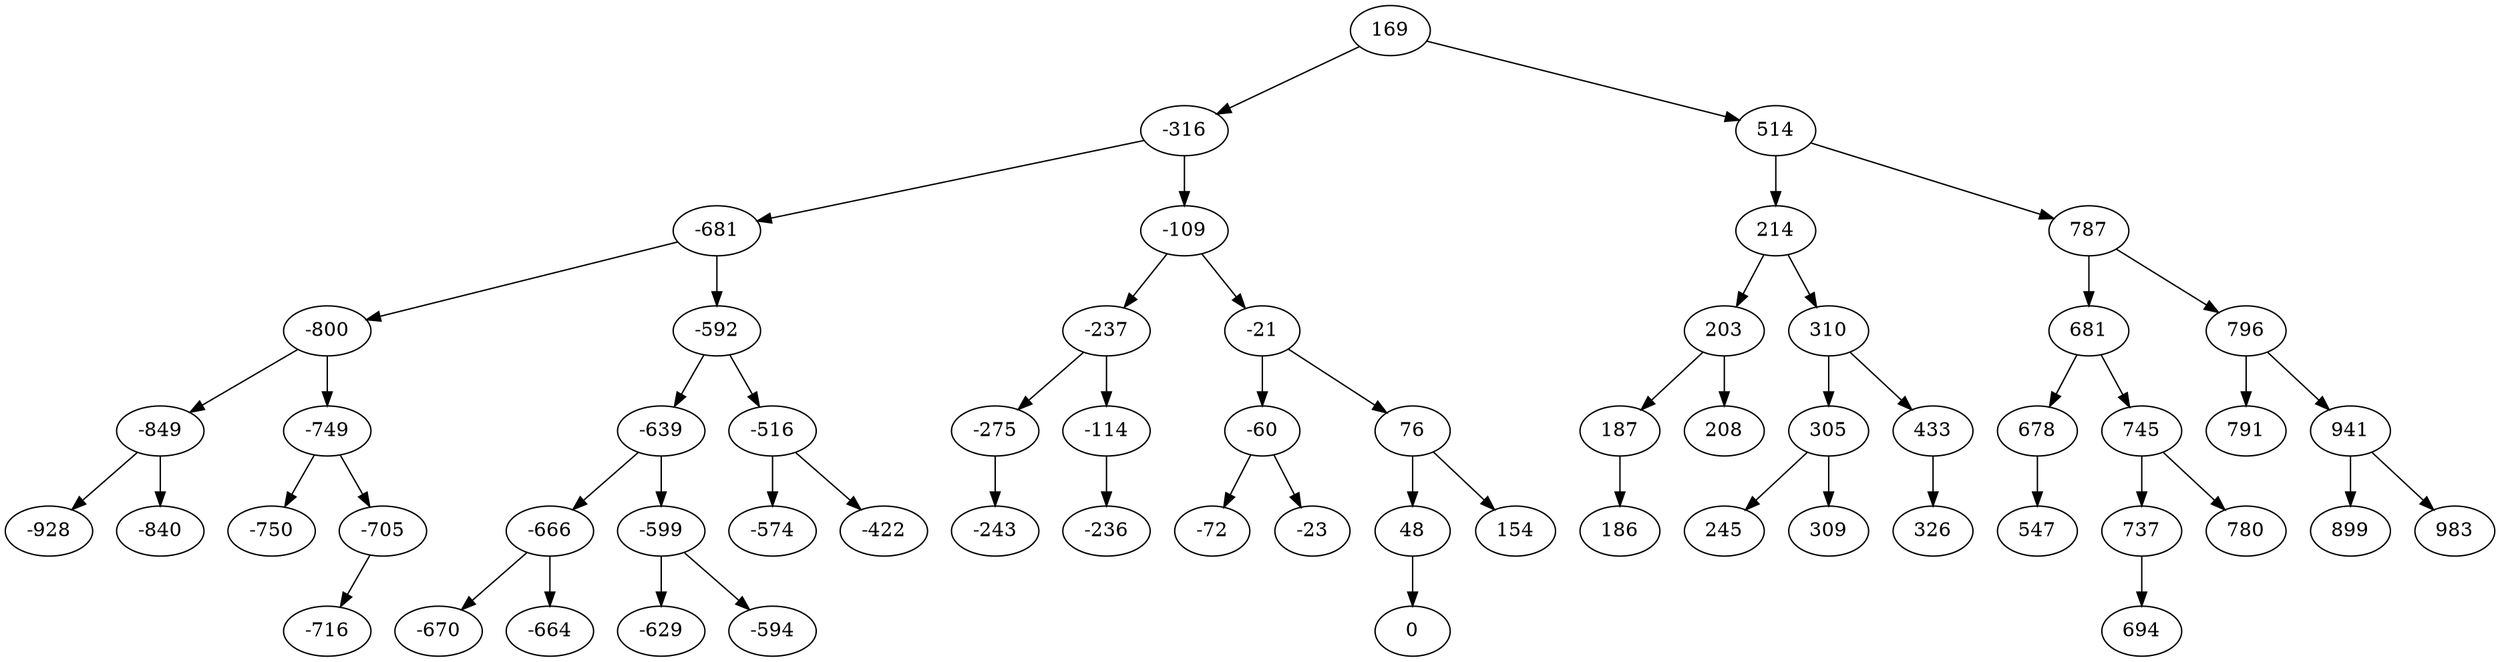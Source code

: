 digraph AVL_tree {
	169 -> {-316 514};
	-316 -> {-681 -109};
	-681 -> {-800 -592};
	-800 -> {-849 -749};
	-849 -> {-928 -840};
	-928 -> {};
	-840 -> {};
	-749 -> {-750 -705};
	-750 -> {};
	-705 -> {-716 };
	-716 -> {};
	-592 -> {-639 -516};
	-639 -> {-666 -599};
	-666 -> {-670 -664};
	-670 -> {};
	-664 -> {};
	-599 -> {-629 -594};
	-629 -> {};
	-594 -> {};
	-516 -> {-574 -422};
	-574 -> {};
	-422 -> {};
	-109 -> {-237 -21};
	-237 -> {-275 -114};
	-275 -> {-243};
	-243 -> {};
	-114 -> {-236 };
	-236 -> {};
	-21 -> {-60 76};
	-60 -> {-72 -23};
	-72 -> {};
	-23 -> {};
	76 -> {48 154};
	48 -> {0 };
	0 -> {};
	154 -> {};
	514 -> {214 787};
	214 -> {203 310};
	203 -> {187 208};
	187 -> {186 };
	186 -> {};
	208 -> {};
	310 -> {305 433};
	305 -> {245 309};
	245 -> {};
	309 -> {};
	433 -> {326 };
	326 -> {};
	787 -> {681 796};
	681 -> {678 745};
	678 -> {547 };
	547 -> {};
	745 -> {737 780};
	737 -> {694 };
	694 -> {};
	780 -> {};
	796 -> {791 941};
	791 -> {};
	941 -> {899 983};
	899 -> {};
	983 -> {};
}